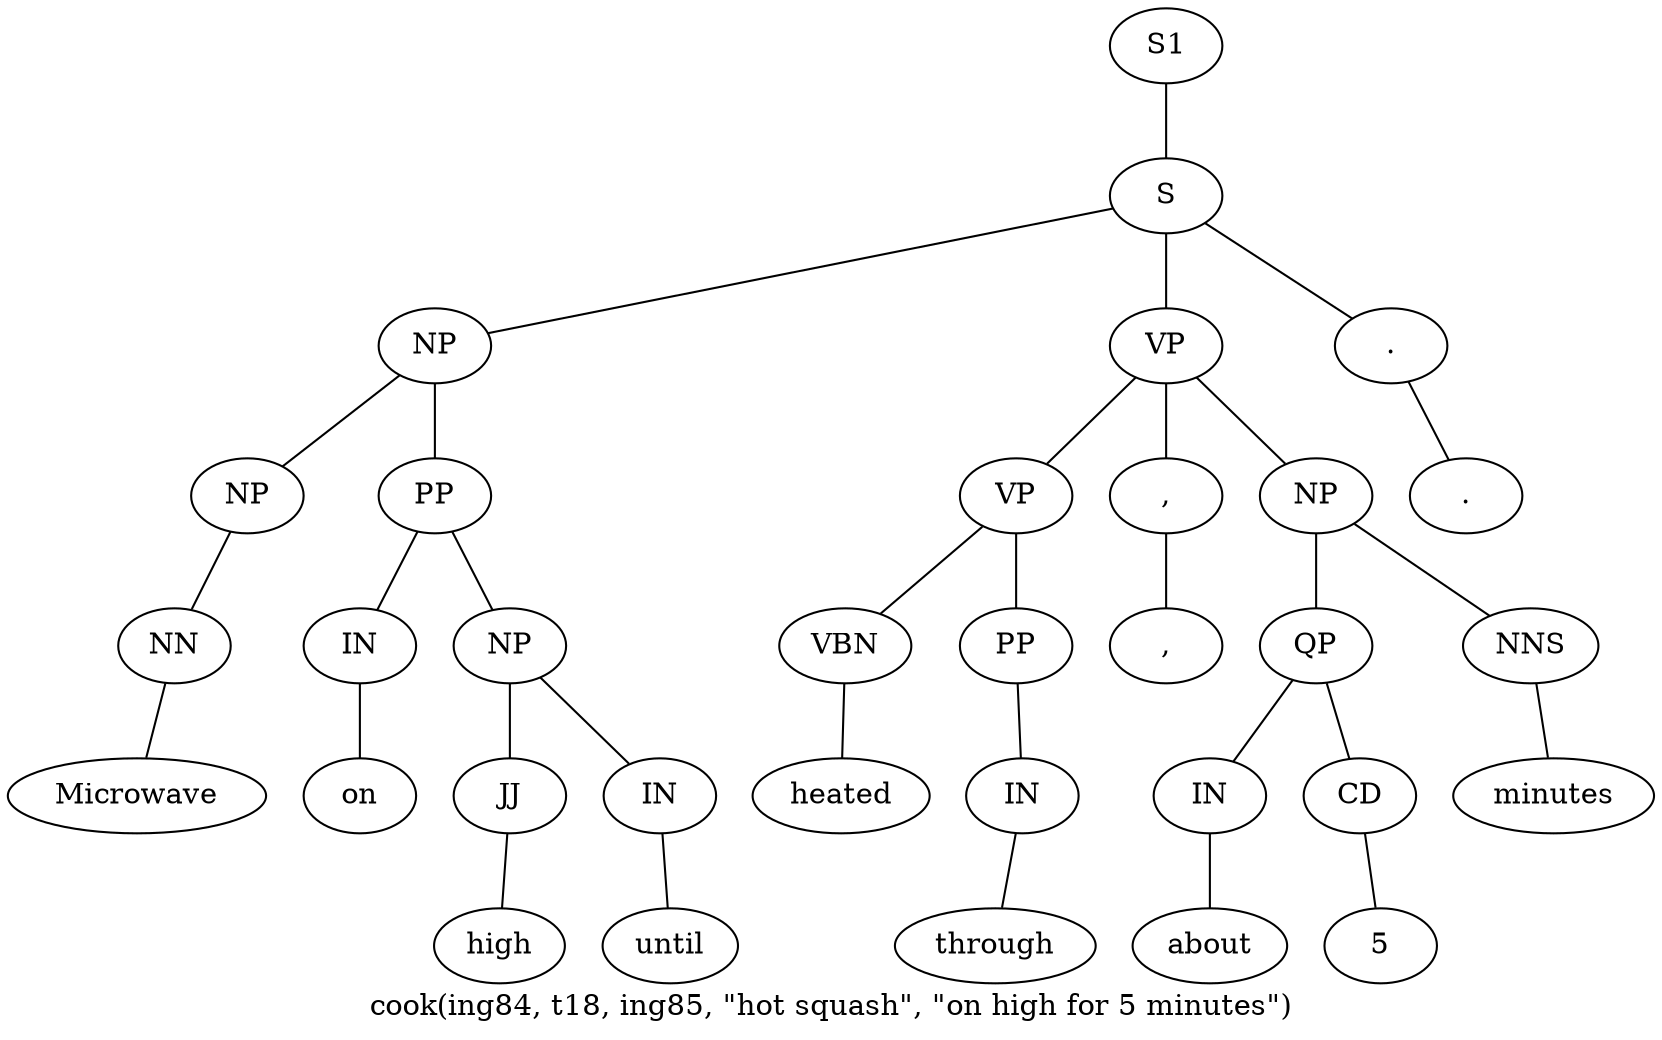 graph SyntaxGraph {
	label = "cook(ing84, t18, ing85, \"hot squash\", \"on high for 5 minutes\")";
	Node0 [label="S1"];
	Node1 [label="S"];
	Node2 [label="NP"];
	Node3 [label="NP"];
	Node4 [label="NN"];
	Node5 [label="Microwave"];
	Node6 [label="PP"];
	Node7 [label="IN"];
	Node8 [label="on"];
	Node9 [label="NP"];
	Node10 [label="JJ"];
	Node11 [label="high"];
	Node12 [label="IN"];
	Node13 [label="until"];
	Node14 [label="VP"];
	Node15 [label="VP"];
	Node16 [label="VBN"];
	Node17 [label="heated"];
	Node18 [label="PP"];
	Node19 [label="IN"];
	Node20 [label="through"];
	Node21 [label=","];
	Node22 [label=","];
	Node23 [label="NP"];
	Node24 [label="QP"];
	Node25 [label="IN"];
	Node26 [label="about"];
	Node27 [label="CD"];
	Node28 [label="5"];
	Node29 [label="NNS"];
	Node30 [label="minutes"];
	Node31 [label="."];
	Node32 [label="."];

	Node0 -- Node1;
	Node1 -- Node2;
	Node1 -- Node14;
	Node1 -- Node31;
	Node2 -- Node3;
	Node2 -- Node6;
	Node3 -- Node4;
	Node4 -- Node5;
	Node6 -- Node7;
	Node6 -- Node9;
	Node7 -- Node8;
	Node9 -- Node10;
	Node9 -- Node12;
	Node10 -- Node11;
	Node12 -- Node13;
	Node14 -- Node15;
	Node14 -- Node21;
	Node14 -- Node23;
	Node15 -- Node16;
	Node15 -- Node18;
	Node16 -- Node17;
	Node18 -- Node19;
	Node19 -- Node20;
	Node21 -- Node22;
	Node23 -- Node24;
	Node23 -- Node29;
	Node24 -- Node25;
	Node24 -- Node27;
	Node25 -- Node26;
	Node27 -- Node28;
	Node29 -- Node30;
	Node31 -- Node32;
}